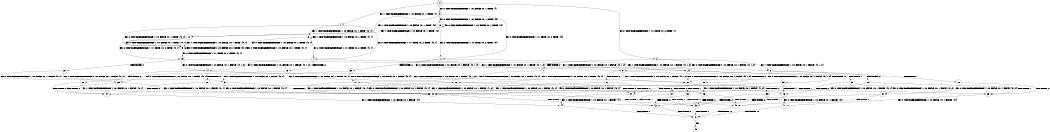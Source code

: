 digraph BCG {
size = "7, 10.5";
center = TRUE;
node [shape = circle];
0 [peripheries = 2];
0 -> 1 [label = "EX !1 !ATOMIC_EXCH_BRANCH (1, +0, FALSE, +0, 1, TRUE) !{}"];
0 -> 2 [label = "EX !2 !ATOMIC_EXCH_BRANCH (1, +1, TRUE, +0, 2, TRUE) !{}"];
0 -> 3 [label = "EX !0 !ATOMIC_EXCH_BRANCH (1, +0, FALSE, +0, 1, TRUE) !{}"];
1 -> 4 [label = "EX !2 !ATOMIC_EXCH_BRANCH (1, +1, TRUE, +0, 2, TRUE) !{0, 1}"];
1 -> 5 [label = "EX !0 !ATOMIC_EXCH_BRANCH (1, +0, FALSE, +0, 1, TRUE) !{0, 1}"];
1 -> 6 [label = "EX !1 !ATOMIC_EXCH_BRANCH (1, +0, FALSE, +0, 1, TRUE) !{0, 1}"];
2 -> 7 [label = "TERMINATE !2"];
2 -> 8 [label = "EX !1 !ATOMIC_EXCH_BRANCH (1, +0, FALSE, +0, 1, FALSE) !{0, 1, 2}"];
2 -> 9 [label = "EX !0 !ATOMIC_EXCH_BRANCH (1, +0, FALSE, +0, 1, FALSE) !{0, 1, 2}"];
3 -> 10 [label = "EX !1 !ATOMIC_EXCH_BRANCH (1, +0, FALSE, +0, 1, TRUE) !{0}"];
3 -> 11 [label = "EX !2 !ATOMIC_EXCH_BRANCH (1, +1, TRUE, +0, 2, TRUE) !{0}"];
3 -> 12 [label = "EX !0 !ATOMIC_EXCH_BRANCH (1, +0, FALSE, +0, 1, TRUE) !{0}"];
4 -> 13 [label = "TERMINATE !2"];
4 -> 14 [label = "EX !0 !ATOMIC_EXCH_BRANCH (1, +0, FALSE, +0, 1, FALSE) !{0, 1, 2}"];
4 -> 8 [label = "EX !1 !ATOMIC_EXCH_BRANCH (1, +0, FALSE, +0, 1, FALSE) !{0, 1, 2}"];
5 -> 15 [label = "EX !2 !ATOMIC_EXCH_BRANCH (1, +1, TRUE, +0, 2, TRUE) !{0, 1}"];
5 -> 5 [label = "EX !1 !ATOMIC_EXCH_BRANCH (1, +0, FALSE, +0, 1, TRUE) !{0, 1}"];
5 -> 5 [label = "EX !0 !ATOMIC_EXCH_BRANCH (1, +0, FALSE, +0, 1, TRUE) !{0, 1}"];
6 -> 4 [label = "EX !2 !ATOMIC_EXCH_BRANCH (1, +1, TRUE, +0, 2, TRUE) !{0, 1}"];
6 -> 5 [label = "EX !0 !ATOMIC_EXCH_BRANCH (1, +0, FALSE, +0, 1, TRUE) !{0, 1}"];
6 -> 6 [label = "EX !1 !ATOMIC_EXCH_BRANCH (1, +0, FALSE, +0, 1, TRUE) !{0, 1}"];
7 -> 16 [label = "EX !1 !ATOMIC_EXCH_BRANCH (1, +0, FALSE, +0, 1, FALSE) !{0, 1}"];
7 -> 17 [label = "EX !0 !ATOMIC_EXCH_BRANCH (1, +0, FALSE, +0, 1, FALSE) !{0, 1}"];
8 -> 18 [label = "TERMINATE !1"];
8 -> 19 [label = "TERMINATE !2"];
8 -> 20 [label = "EX !0 !ATOMIC_EXCH_BRANCH (1, +0, FALSE, +0, 1, FALSE) !{0, 1, 2}"];
9 -> 21 [label = "TERMINATE !2"];
9 -> 22 [label = "TERMINATE !0"];
9 -> 20 [label = "EX !1 !ATOMIC_EXCH_BRANCH (1, +0, FALSE, +0, 1, FALSE) !{0, 1, 2}"];
10 -> 15 [label = "EX !2 !ATOMIC_EXCH_BRANCH (1, +1, TRUE, +0, 2, TRUE) !{0, 1}"];
10 -> 5 [label = "EX !1 !ATOMIC_EXCH_BRANCH (1, +0, FALSE, +0, 1, TRUE) !{0, 1}"];
10 -> 5 [label = "EX !0 !ATOMIC_EXCH_BRANCH (1, +0, FALSE, +0, 1, TRUE) !{0, 1}"];
11 -> 23 [label = "TERMINATE !2"];
11 -> 24 [label = "EX !1 !ATOMIC_EXCH_BRANCH (1, +0, FALSE, +0, 1, FALSE) !{0, 1, 2}"];
11 -> 9 [label = "EX !0 !ATOMIC_EXCH_BRANCH (1, +0, FALSE, +0, 1, FALSE) !{0, 1, 2}"];
12 -> 10 [label = "EX !1 !ATOMIC_EXCH_BRANCH (1, +0, FALSE, +0, 1, TRUE) !{0}"];
12 -> 11 [label = "EX !2 !ATOMIC_EXCH_BRANCH (1, +1, TRUE, +0, 2, TRUE) !{0}"];
12 -> 12 [label = "EX !0 !ATOMIC_EXCH_BRANCH (1, +0, FALSE, +0, 1, TRUE) !{0}"];
13 -> 25 [label = "EX !0 !ATOMIC_EXCH_BRANCH (1, +0, FALSE, +0, 1, FALSE) !{0, 1}"];
13 -> 16 [label = "EX !1 !ATOMIC_EXCH_BRANCH (1, +0, FALSE, +0, 1, FALSE) !{0, 1}"];
14 -> 26 [label = "TERMINATE !2"];
14 -> 27 [label = "TERMINATE !0"];
14 -> 20 [label = "EX !1 !ATOMIC_EXCH_BRANCH (1, +0, FALSE, +0, 1, FALSE) !{0, 1, 2}"];
15 -> 28 [label = "TERMINATE !2"];
15 -> 24 [label = "EX !1 !ATOMIC_EXCH_BRANCH (1, +0, FALSE, +0, 1, FALSE) !{0, 1, 2}"];
15 -> 14 [label = "EX !0 !ATOMIC_EXCH_BRANCH (1, +0, FALSE, +0, 1, FALSE) !{0, 1, 2}"];
16 -> 29 [label = "TERMINATE !1"];
16 -> 30 [label = "EX !0 !ATOMIC_EXCH_BRANCH (1, +0, FALSE, +0, 1, FALSE) !{0, 1}"];
17 -> 31 [label = "TERMINATE !0"];
17 -> 30 [label = "EX !1 !ATOMIC_EXCH_BRANCH (1, +0, FALSE, +0, 1, FALSE) !{0, 1}"];
18 -> 29 [label = "TERMINATE !2"];
18 -> 32 [label = "EX !0 !ATOMIC_EXCH_BRANCH (1, +0, FALSE, +0, 1, FALSE) !{0, 2}"];
19 -> 29 [label = "TERMINATE !1"];
19 -> 30 [label = "EX !0 !ATOMIC_EXCH_BRANCH (1, +0, FALSE, +0, 1, FALSE) !{0, 1}"];
20 -> 33 [label = "TERMINATE !1"];
20 -> 34 [label = "TERMINATE !2"];
20 -> 35 [label = "TERMINATE !0"];
21 -> 31 [label = "TERMINATE !0"];
21 -> 30 [label = "EX !1 !ATOMIC_EXCH_BRANCH (1, +0, FALSE, +0, 1, FALSE) !{0, 1}"];
22 -> 31 [label = "TERMINATE !2"];
22 -> 36 [label = "EX !1 !ATOMIC_EXCH_BRANCH (1, +0, FALSE, +0, 1, FALSE) !{1, 2}"];
23 -> 37 [label = "EX !1 !ATOMIC_EXCH_BRANCH (1, +0, FALSE, +0, 1, FALSE) !{0, 1}"];
23 -> 17 [label = "EX !0 !ATOMIC_EXCH_BRANCH (1, +0, FALSE, +0, 1, FALSE) !{0, 1}"];
24 -> 38 [label = "TERMINATE !1"];
24 -> 39 [label = "TERMINATE !2"];
24 -> 20 [label = "EX !0 !ATOMIC_EXCH_BRANCH (1, +0, FALSE, +0, 1, FALSE) !{0, 1, 2}"];
25 -> 40 [label = "TERMINATE !0"];
25 -> 30 [label = "EX !1 !ATOMIC_EXCH_BRANCH (1, +0, FALSE, +0, 1, FALSE) !{0, 1}"];
26 -> 40 [label = "TERMINATE !0"];
26 -> 30 [label = "EX !1 !ATOMIC_EXCH_BRANCH (1, +0, FALSE, +0, 1, FALSE) !{0, 1}"];
27 -> 40 [label = "TERMINATE !2"];
27 -> 36 [label = "EX !1 !ATOMIC_EXCH_BRANCH (1, +0, FALSE, +0, 1, FALSE) !{1, 2}"];
28 -> 37 [label = "EX !1 !ATOMIC_EXCH_BRANCH (1, +0, FALSE, +0, 1, FALSE) !{0, 1}"];
28 -> 25 [label = "EX !0 !ATOMIC_EXCH_BRANCH (1, +0, FALSE, +0, 1, FALSE) !{0, 1}"];
29 -> 41 [label = "EX !0 !ATOMIC_EXCH_BRANCH (1, +0, FALSE, +0, 1, FALSE) !{0}"];
30 -> 42 [label = "TERMINATE !1"];
30 -> 43 [label = "TERMINATE !0"];
31 -> 44 [label = "EX !1 !ATOMIC_EXCH_BRANCH (1, +0, FALSE, +0, 1, FALSE) !{1}"];
32 -> 42 [label = "TERMINATE !2"];
32 -> 45 [label = "TERMINATE !0"];
33 -> 42 [label = "TERMINATE !2"];
33 -> 45 [label = "TERMINATE !0"];
34 -> 42 [label = "TERMINATE !1"];
34 -> 43 [label = "TERMINATE !0"];
35 -> 45 [label = "TERMINATE !1"];
35 -> 43 [label = "TERMINATE !2"];
36 -> 45 [label = "TERMINATE !1"];
36 -> 43 [label = "TERMINATE !2"];
37 -> 46 [label = "TERMINATE !1"];
37 -> 30 [label = "EX !0 !ATOMIC_EXCH_BRANCH (1, +0, FALSE, +0, 1, FALSE) !{0, 1}"];
38 -> 46 [label = "TERMINATE !2"];
38 -> 32 [label = "EX !0 !ATOMIC_EXCH_BRANCH (1, +0, FALSE, +0, 1, FALSE) !{0, 2}"];
39 -> 46 [label = "TERMINATE !1"];
39 -> 30 [label = "EX !0 !ATOMIC_EXCH_BRANCH (1, +0, FALSE, +0, 1, FALSE) !{0, 1}"];
40 -> 44 [label = "EX !1 !ATOMIC_EXCH_BRANCH (1, +0, FALSE, +0, 1, FALSE) !{1}"];
41 -> 47 [label = "TERMINATE !0"];
42 -> 47 [label = "TERMINATE !0"];
43 -> 47 [label = "TERMINATE !1"];
44 -> 47 [label = "TERMINATE !1"];
45 -> 47 [label = "TERMINATE !2"];
46 -> 41 [label = "EX !0 !ATOMIC_EXCH_BRANCH (1, +0, FALSE, +0, 1, FALSE) !{0}"];
47 -> 48 [label = "exit"];
}

